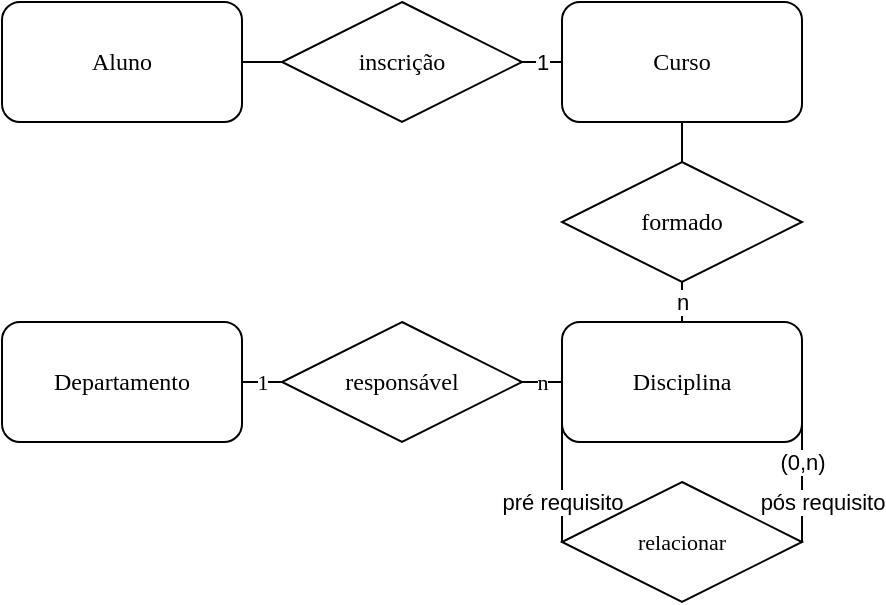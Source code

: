 <mxfile version="21.1.6" type="github">
  <diagram name="Página-1" id="eTatCwYElHbo2Cp0U4fl">
    <mxGraphModel dx="1687" dy="936" grid="1" gridSize="10" guides="1" tooltips="1" connect="1" arrows="1" fold="1" page="1" pageScale="1" pageWidth="827" pageHeight="1169" math="0" shadow="0">
      <root>
        <mxCell id="0" />
        <mxCell id="1" parent="0" />
        <mxCell id="AceAsUWEEqcn7B57bASq-1" value="Departamento" style="rounded=1;whiteSpace=wrap;html=1;fontFamily=Comic Sans MS;" vertex="1" parent="1">
          <mxGeometry x="200" y="240" width="120" height="60" as="geometry" />
        </mxCell>
        <mxCell id="AceAsUWEEqcn7B57bASq-8" value="pré requisito" style="edgeStyle=none;shape=connector;rounded=0;orthogonalLoop=1;jettySize=auto;html=1;exitX=0;exitY=0.75;exitDx=0;exitDy=0;entryX=0;entryY=0.5;entryDx=0;entryDy=0;labelBackgroundColor=default;strokeColor=default;fontFamily=Helvetica;fontSize=11;fontColor=default;endArrow=none;endFill=0;" edge="1" parent="1" source="AceAsUWEEqcn7B57bASq-2" target="AceAsUWEEqcn7B57bASq-6">
          <mxGeometry x="0.385" relative="1" as="geometry">
            <mxPoint as="offset" />
          </mxGeometry>
        </mxCell>
        <mxCell id="AceAsUWEEqcn7B57bASq-9" value="pós requisito" style="edgeStyle=none;shape=connector;rounded=0;orthogonalLoop=1;jettySize=auto;html=1;exitX=1;exitY=0.75;exitDx=0;exitDy=0;entryX=1;entryY=0.5;entryDx=0;entryDy=0;labelBackgroundColor=default;strokeColor=default;fontFamily=Helvetica;fontSize=11;fontColor=default;endArrow=none;endFill=0;" edge="1" parent="1" source="AceAsUWEEqcn7B57bASq-2" target="AceAsUWEEqcn7B57bASq-6">
          <mxGeometry x="0.385" y="10" relative="1" as="geometry">
            <mxPoint as="offset" />
          </mxGeometry>
        </mxCell>
        <mxCell id="AceAsUWEEqcn7B57bASq-11" value="(0,n)" style="edgeLabel;html=1;align=center;verticalAlign=middle;resizable=0;points=[];fontSize=11;fontFamily=Helvetica;fontColor=default;" vertex="1" connectable="0" parent="AceAsUWEEqcn7B57bASq-9">
          <mxGeometry x="-0.228" relative="1" as="geometry">
            <mxPoint as="offset" />
          </mxGeometry>
        </mxCell>
        <mxCell id="AceAsUWEEqcn7B57bASq-15" value="n" style="edgeStyle=none;shape=connector;rounded=0;orthogonalLoop=1;jettySize=auto;html=1;labelBackgroundColor=default;strokeColor=default;fontFamily=Helvetica;fontSize=11;fontColor=default;endArrow=none;endFill=0;" edge="1" parent="1" source="AceAsUWEEqcn7B57bASq-2">
          <mxGeometry relative="1" as="geometry">
            <mxPoint x="540" y="220" as="targetPoint" />
          </mxGeometry>
        </mxCell>
        <mxCell id="AceAsUWEEqcn7B57bASq-2" value="Disciplina" style="rounded=1;whiteSpace=wrap;html=1;fontFamily=Comic Sans MS;" vertex="1" parent="1">
          <mxGeometry x="480" y="240" width="120" height="60" as="geometry" />
        </mxCell>
        <mxCell id="AceAsUWEEqcn7B57bASq-4" value="n" style="rounded=0;orthogonalLoop=1;jettySize=auto;html=1;entryX=0;entryY=0.5;entryDx=0;entryDy=0;endArrow=none;endFill=0;fontFamily=Comic Sans MS;exitX=1;exitY=0.5;exitDx=0;exitDy=0;" edge="1" parent="1" source="AceAsUWEEqcn7B57bASq-3" target="AceAsUWEEqcn7B57bASq-2">
          <mxGeometry relative="1" as="geometry">
            <mxPoint x="470" y="270" as="sourcePoint" />
          </mxGeometry>
        </mxCell>
        <mxCell id="AceAsUWEEqcn7B57bASq-5" value="1" style="edgeStyle=none;shape=connector;rounded=0;orthogonalLoop=1;jettySize=auto;html=1;labelBackgroundColor=default;strokeColor=default;fontFamily=Comic Sans MS;fontSize=11;fontColor=default;endArrow=none;endFill=0;" edge="1" parent="1" source="AceAsUWEEqcn7B57bASq-3">
          <mxGeometry relative="1" as="geometry">
            <mxPoint x="320.0" y="270.0" as="targetPoint" />
          </mxGeometry>
        </mxCell>
        <mxCell id="AceAsUWEEqcn7B57bASq-3" value="responsável" style="shape=rhombus;perimeter=rhombusPerimeter;whiteSpace=wrap;html=1;align=center;fontFamily=Comic Sans MS;" vertex="1" parent="1">
          <mxGeometry x="340" y="240" width="120" height="60" as="geometry" />
        </mxCell>
        <mxCell id="AceAsUWEEqcn7B57bASq-6" value="relacionar" style="shape=rhombus;perimeter=rhombusPerimeter;whiteSpace=wrap;html=1;align=center;fontFamily=Comic Sans MS;fontSize=11;fontColor=default;" vertex="1" parent="1">
          <mxGeometry x="480" y="320" width="120" height="60" as="geometry" />
        </mxCell>
        <mxCell id="AceAsUWEEqcn7B57bASq-17" style="edgeStyle=none;shape=connector;rounded=0;orthogonalLoop=1;jettySize=auto;html=1;entryX=0.5;entryY=0;entryDx=0;entryDy=0;labelBackgroundColor=default;strokeColor=default;fontFamily=Helvetica;fontSize=11;fontColor=default;endArrow=none;endFill=0;" edge="1" parent="1" source="AceAsUWEEqcn7B57bASq-13" target="AceAsUWEEqcn7B57bASq-14">
          <mxGeometry relative="1" as="geometry" />
        </mxCell>
        <mxCell id="AceAsUWEEqcn7B57bASq-21" value="1" style="edgeStyle=none;shape=connector;rounded=0;orthogonalLoop=1;jettySize=auto;html=1;entryX=1;entryY=0.5;entryDx=0;entryDy=0;labelBackgroundColor=default;strokeColor=default;fontFamily=Helvetica;fontSize=11;fontColor=default;endArrow=none;endFill=0;" edge="1" parent="1" source="AceAsUWEEqcn7B57bASq-13" target="AceAsUWEEqcn7B57bASq-19">
          <mxGeometry relative="1" as="geometry" />
        </mxCell>
        <mxCell id="AceAsUWEEqcn7B57bASq-13" value="Curso" style="rounded=1;whiteSpace=wrap;html=1;fontFamily=Comic Sans MS;" vertex="1" parent="1">
          <mxGeometry x="480" y="80" width="120" height="60" as="geometry" />
        </mxCell>
        <mxCell id="AceAsUWEEqcn7B57bASq-14" value="formado" style="shape=rhombus;perimeter=rhombusPerimeter;whiteSpace=wrap;html=1;align=center;fontFamily=Comic Sans MS;" vertex="1" parent="1">
          <mxGeometry x="480" y="160" width="120" height="60" as="geometry" />
        </mxCell>
        <mxCell id="AceAsUWEEqcn7B57bASq-22" style="edgeStyle=none;shape=connector;rounded=0;orthogonalLoop=1;jettySize=auto;html=1;entryX=0;entryY=0.5;entryDx=0;entryDy=0;labelBackgroundColor=default;strokeColor=default;fontFamily=Helvetica;fontSize=11;fontColor=default;endArrow=none;endFill=0;" edge="1" parent="1" source="AceAsUWEEqcn7B57bASq-18" target="AceAsUWEEqcn7B57bASq-19">
          <mxGeometry relative="1" as="geometry" />
        </mxCell>
        <mxCell id="AceAsUWEEqcn7B57bASq-18" value="Aluno" style="rounded=1;whiteSpace=wrap;html=1;fontFamily=Comic Sans MS;" vertex="1" parent="1">
          <mxGeometry x="200" y="80" width="120" height="60" as="geometry" />
        </mxCell>
        <mxCell id="AceAsUWEEqcn7B57bASq-19" value="inscrição" style="shape=rhombus;perimeter=rhombusPerimeter;whiteSpace=wrap;html=1;align=center;fontFamily=Comic Sans MS;" vertex="1" parent="1">
          <mxGeometry x="340" y="80" width="120" height="60" as="geometry" />
        </mxCell>
      </root>
    </mxGraphModel>
  </diagram>
</mxfile>
